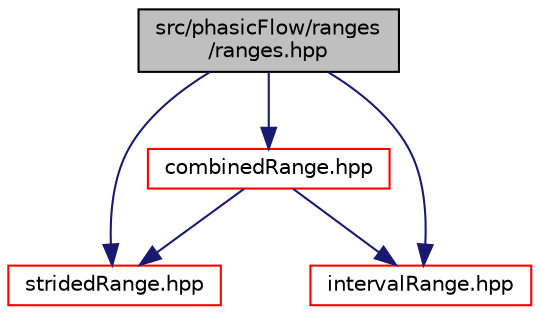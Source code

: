 digraph "src/phasicFlow/ranges/ranges.hpp"
{
 // LATEX_PDF_SIZE
  edge [fontname="Helvetica",fontsize="10",labelfontname="Helvetica",labelfontsize="10"];
  node [fontname="Helvetica",fontsize="10",shape=record];
  Node1 [label="src/phasicFlow/ranges\l/ranges.hpp",height=0.2,width=0.4,color="black", fillcolor="grey75", style="filled", fontcolor="black",tooltip=" "];
  Node1 -> Node2 [color="midnightblue",fontsize="10",style="solid",fontname="Helvetica"];
  Node2 [label="stridedRange.hpp",height=0.2,width=0.4,color="red", fillcolor="white", style="filled",URL="$stridedRange_8hpp.html",tooltip=" "];
  Node1 -> Node61 [color="midnightblue",fontsize="10",style="solid",fontname="Helvetica"];
  Node61 [label="intervalRange.hpp",height=0.2,width=0.4,color="red", fillcolor="white", style="filled",URL="$intervalRange_8hpp.html",tooltip=" "];
  Node1 -> Node62 [color="midnightblue",fontsize="10",style="solid",fontname="Helvetica"];
  Node62 [label="combinedRange.hpp",height=0.2,width=0.4,color="red", fillcolor="white", style="filled",URL="$combinedRange_8hpp.html",tooltip=" "];
  Node62 -> Node2 [color="midnightblue",fontsize="10",style="solid",fontname="Helvetica"];
  Node62 -> Node61 [color="midnightblue",fontsize="10",style="solid",fontname="Helvetica"];
}
